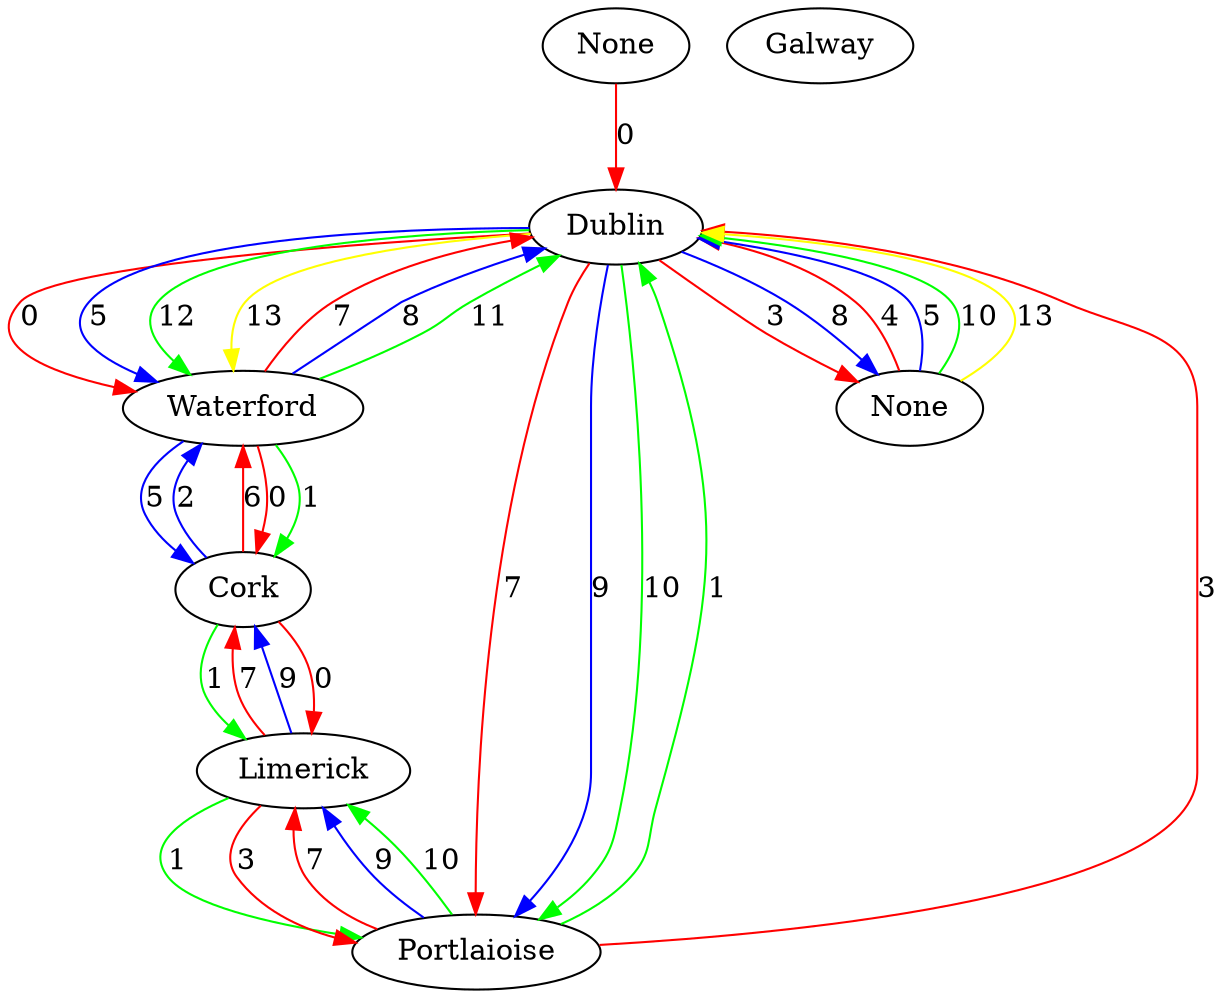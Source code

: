 digraph  {
0 [Country=Ireland, Internal=1, Latitude="53.34399", Longitude="-6.26719", label=Dublin, type="Large Node"];
1 [Country=Ireland, Internal=1, Latitude="53.27194", Longitude="-9.04889", label=Galway, type="Small Node"];
2 [Country=Ireland, Internal=1, Latitude="52.66472", Longitude="-8.62306", label=Limerick, type="Small Node"];
3 [Country=Ireland, Internal=1, Latitude="51.89861", Longitude="-8.49583", label=Cork, type="Small Node"];
4 [Country=Ireland, Internal=1, Latitude="52.25833", Longitude="-7.11194", label=Waterford, type="Small Node"];
5 [Country=Ireland, Internal=1, Latitude="53.03441", Longitude="-7.29979", label=Portlaioise, type="Small Node"];
6 [Internal=0, label=None];
7 [Internal=0, label=None];
0 -> 4  [color=red, key=0, label=0];
0 -> 4  [color=blue, key=1, label=5];
0 -> 4  [color=green, key=2, label=12];
0 -> 4  [color=yellow, key=3, label=13];
0 -> 5  [color=red, key=0, label=7];
0 -> 5  [color=blue, key=1, label=9];
0 -> 5  [color=green, key=2, label=10];
0 -> 7  [color=red, key=0, label=3];
0 -> 7  [color=blue, key=1, label=8];
2 -> 3  [color=red, key=0, label=7];
2 -> 3  [color=blue, key=1, label=9];
2 -> 5  [color=green, key=0, label=1];
2 -> 5  [color=red, key=1, label=3];
3 -> 2  [color=red, key=0, label=0];
3 -> 2  [color=green, key=1, label=1];
3 -> 4  [color=blue, key=0, label=2];
3 -> 4  [color=red, key=1, label=6];
4 -> 0  [color=red, key=0, label=7];
4 -> 0  [color=blue, key=1, label=8];
4 -> 0  [color=green, key=2, label=11];
4 -> 3  [color=red, key=0, label=0];
4 -> 3  [color=green, key=1, label=1];
4 -> 3  [color=blue, key=2, label=5];
5 -> 0  [color=green, key=0, label=1];
5 -> 0  [color=red, key=1, label=3];
5 -> 2  [color=red, key=0, label=7];
5 -> 2  [color=blue, key=1, label=9];
5 -> 2  [color=green, key=2, label=10];
6 -> 0  [color=red, key=0, label=0];
7 -> 0  [color=red, key=0, label=4];
7 -> 0  [color=blue, key=1, label=5];
7 -> 0  [color=green, key=2, label=10];
7 -> 0  [color=yellow, key=3, label=13];
}
